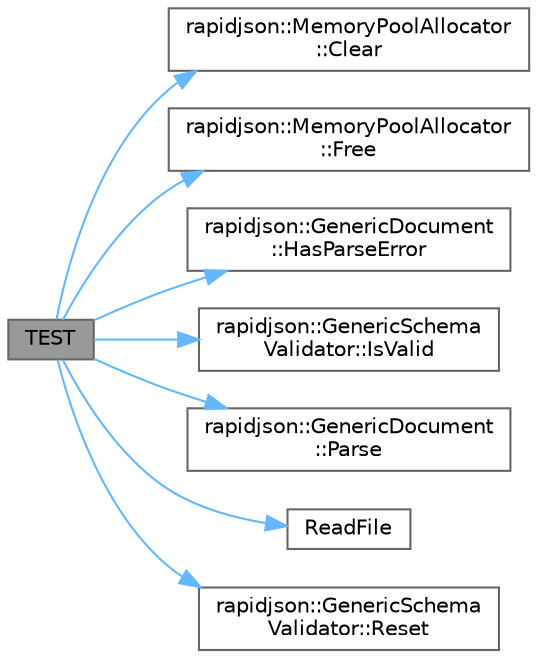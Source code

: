 digraph "TEST"
{
 // LATEX_PDF_SIZE
  bgcolor="transparent";
  edge [fontname=Helvetica,fontsize=10,labelfontname=Helvetica,labelfontsize=10];
  node [fontname=Helvetica,fontsize=10,shape=box,height=0.2,width=0.4];
  rankdir="LR";
  Node1 [id="Node000001",label="TEST",height=0.2,width=0.4,color="gray40", fillcolor="grey60", style="filled", fontcolor="black",tooltip=" "];
  Node1 -> Node2 [id="edge1_Node000001_Node000002",color="steelblue1",style="solid",tooltip=" "];
  Node2 [id="Node000002",label="rapidjson::MemoryPoolAllocator\l::Clear",height=0.2,width=0.4,color="grey40", fillcolor="white", style="filled",URL="$classrapidjson_1_1_memory_pool_allocator.html#afa5935b0dc40420085822bdb5a3f2840",tooltip="Deallocates all memory chunks, excluding the first/user one."];
  Node1 -> Node3 [id="edge2_Node000001_Node000003",color="steelblue1",style="solid",tooltip=" "];
  Node3 [id="Node000003",label="rapidjson::MemoryPoolAllocator\l::Free",height=0.2,width=0.4,color="grey40", fillcolor="white", style="filled",URL="$classrapidjson_1_1_memory_pool_allocator.html#a199ce203dde7f2b364b6b844a8af04ec",tooltip="Frees a memory block (concept Allocator)"];
  Node1 -> Node4 [id="edge3_Node000001_Node000004",color="steelblue1",style="solid",tooltip=" "];
  Node4 [id="Node000004",label="rapidjson::GenericDocument\l::HasParseError",height=0.2,width=0.4,color="grey40", fillcolor="white", style="filled",URL="$classrapidjson_1_1_generic_document.html#a7607bb42b51547e44bfd4cab35d8f20e",tooltip="Whether a parse error has occurred in the last parsing."];
  Node1 -> Node5 [id="edge4_Node000001_Node000005",color="steelblue1",style="solid",tooltip=" "];
  Node5 [id="Node000005",label="rapidjson::GenericSchema\lValidator::IsValid",height=0.2,width=0.4,color="grey40", fillcolor="white", style="filled",URL="$classrapidjson_1_1_generic_schema_validator.html#ad32a9ad31dbb588edaaf038ab053275b",tooltip=" "];
  Node1 -> Node6 [id="edge5_Node000001_Node000006",color="steelblue1",style="solid",tooltip=" "];
  Node6 [id="Node000006",label="rapidjson::GenericDocument\l::Parse",height=0.2,width=0.4,color="grey40", fillcolor="white", style="filled",URL="$classrapidjson_1_1_generic_document.html#aa54ac886c9e93102216c4e1b4126cb76",tooltip="Parse JSON text from a read-only string (with Encoding conversion)"];
  Node1 -> Node7 [id="edge6_Node000001_Node000007",color="steelblue1",style="solid",tooltip=" "];
  Node7 [id="Node000007",label="ReadFile",height=0.2,width=0.4,color="grey40", fillcolor="white", style="filled",URL="$unittest_2schematest_8cpp.html#ad01086bd6b2393833066329df62ecdca",tooltip=" "];
  Node1 -> Node8 [id="edge7_Node000001_Node000008",color="steelblue1",style="solid",tooltip=" "];
  Node8 [id="Node000008",label="rapidjson::GenericSchema\lValidator::Reset",height=0.2,width=0.4,color="grey40", fillcolor="white", style="filled",URL="$classrapidjson_1_1_generic_schema_validator.html#afe6cd0d9088a1d4cf8100c0efc9f76fc",tooltip="Reset the internal states."];
}
